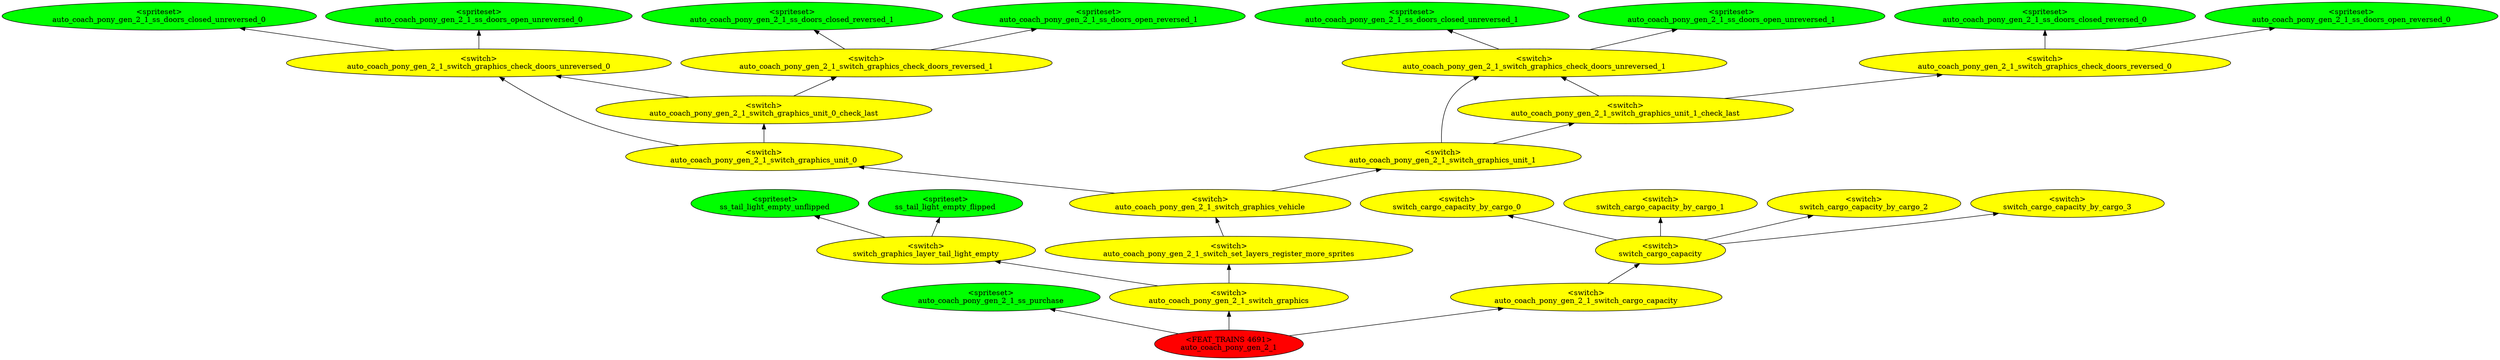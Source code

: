 digraph {
rankdir="BT"
ss_tail_light_empty_unflipped [fillcolor=green style="filled" label="<spriteset>\nss_tail_light_empty_unflipped"]
ss_tail_light_empty_flipped [fillcolor=green style="filled" label="<spriteset>\nss_tail_light_empty_flipped"]
switch_graphics_layer_tail_light_empty [fillcolor=yellow style="filled" label="<switch>\nswitch_graphics_layer_tail_light_empty"]
switch_cargo_capacity_by_cargo_0 [fillcolor=yellow style="filled" label="<switch>\nswitch_cargo_capacity_by_cargo_0"]
switch_cargo_capacity_by_cargo_1 [fillcolor=yellow style="filled" label="<switch>\nswitch_cargo_capacity_by_cargo_1"]
switch_cargo_capacity_by_cargo_2 [fillcolor=yellow style="filled" label="<switch>\nswitch_cargo_capacity_by_cargo_2"]
switch_cargo_capacity_by_cargo_3 [fillcolor=yellow style="filled" label="<switch>\nswitch_cargo_capacity_by_cargo_3"]
switch_cargo_capacity [fillcolor=yellow style="filled" label="<switch>\nswitch_cargo_capacity"]
auto_coach_pony_gen_2_1_ss_doors_closed_unreversed_0 [fillcolor=green style="filled" label="<spriteset>\nauto_coach_pony_gen_2_1_ss_doors_closed_unreversed_0"]
auto_coach_pony_gen_2_1_ss_doors_open_unreversed_0 [fillcolor=green style="filled" label="<spriteset>\nauto_coach_pony_gen_2_1_ss_doors_open_unreversed_0"]
auto_coach_pony_gen_2_1_ss_doors_closed_unreversed_1 [fillcolor=green style="filled" label="<spriteset>\nauto_coach_pony_gen_2_1_ss_doors_closed_unreversed_1"]
auto_coach_pony_gen_2_1_ss_doors_open_unreversed_1 [fillcolor=green style="filled" label="<spriteset>\nauto_coach_pony_gen_2_1_ss_doors_open_unreversed_1"]
auto_coach_pony_gen_2_1_switch_graphics_check_doors_unreversed_0 [fillcolor=yellow style="filled" label="<switch>\nauto_coach_pony_gen_2_1_switch_graphics_check_doors_unreversed_0"]
auto_coach_pony_gen_2_1_switch_graphics_check_doors_unreversed_1 [fillcolor=yellow style="filled" label="<switch>\nauto_coach_pony_gen_2_1_switch_graphics_check_doors_unreversed_1"]
auto_coach_pony_gen_2_1_ss_doors_closed_reversed_0 [fillcolor=green style="filled" label="<spriteset>\nauto_coach_pony_gen_2_1_ss_doors_closed_reversed_0"]
auto_coach_pony_gen_2_1_ss_doors_open_reversed_0 [fillcolor=green style="filled" label="<spriteset>\nauto_coach_pony_gen_2_1_ss_doors_open_reversed_0"]
auto_coach_pony_gen_2_1_ss_doors_closed_reversed_1 [fillcolor=green style="filled" label="<spriteset>\nauto_coach_pony_gen_2_1_ss_doors_closed_reversed_1"]
auto_coach_pony_gen_2_1_ss_doors_open_reversed_1 [fillcolor=green style="filled" label="<spriteset>\nauto_coach_pony_gen_2_1_ss_doors_open_reversed_1"]
auto_coach_pony_gen_2_1_switch_graphics_check_doors_reversed_0 [fillcolor=yellow style="filled" label="<switch>\nauto_coach_pony_gen_2_1_switch_graphics_check_doors_reversed_0"]
auto_coach_pony_gen_2_1_switch_graphics_check_doors_reversed_1 [fillcolor=yellow style="filled" label="<switch>\nauto_coach_pony_gen_2_1_switch_graphics_check_doors_reversed_1"]
auto_coach_pony_gen_2_1_switch_graphics_unit_0_check_last [fillcolor=yellow style="filled" label="<switch>\nauto_coach_pony_gen_2_1_switch_graphics_unit_0_check_last"]
auto_coach_pony_gen_2_1_switch_graphics_unit_0 [fillcolor=yellow style="filled" label="<switch>\nauto_coach_pony_gen_2_1_switch_graphics_unit_0"]
auto_coach_pony_gen_2_1_switch_graphics_unit_1_check_last [fillcolor=yellow style="filled" label="<switch>\nauto_coach_pony_gen_2_1_switch_graphics_unit_1_check_last"]
auto_coach_pony_gen_2_1_switch_graphics_unit_1 [fillcolor=yellow style="filled" label="<switch>\nauto_coach_pony_gen_2_1_switch_graphics_unit_1"]
auto_coach_pony_gen_2_1_switch_graphics_vehicle [fillcolor=yellow style="filled" label="<switch>\nauto_coach_pony_gen_2_1_switch_graphics_vehicle"]
auto_coach_pony_gen_2_1_ss_purchase [fillcolor=green style="filled" label="<spriteset>\nauto_coach_pony_gen_2_1_ss_purchase"]
auto_coach_pony_gen_2_1_switch_set_layers_register_more_sprites [fillcolor=yellow style="filled" label="<switch>\nauto_coach_pony_gen_2_1_switch_set_layers_register_more_sprites"]
auto_coach_pony_gen_2_1_switch_graphics [fillcolor=yellow style="filled" label="<switch>\nauto_coach_pony_gen_2_1_switch_graphics"]
auto_coach_pony_gen_2_1_switch_cargo_capacity [fillcolor=yellow style="filled" label="<switch>\nauto_coach_pony_gen_2_1_switch_cargo_capacity"]
auto_coach_pony_gen_2_1 [fillcolor=red style="filled" label="<FEAT_TRAINS 4691>\nauto_coach_pony_gen_2_1"]
auto_coach_pony_gen_2_1_switch_graphics_vehicle->auto_coach_pony_gen_2_1_switch_graphics_unit_1
auto_coach_pony_gen_2_1_switch_graphics_check_doors_reversed_1->auto_coach_pony_gen_2_1_ss_doors_open_reversed_1
auto_coach_pony_gen_2_1_switch_graphics_check_doors_reversed_0->auto_coach_pony_gen_2_1_ss_doors_open_reversed_0
auto_coach_pony_gen_2_1_switch_cargo_capacity->switch_cargo_capacity
auto_coach_pony_gen_2_1_switch_graphics_unit_0_check_last->auto_coach_pony_gen_2_1_switch_graphics_check_doors_unreversed_0
auto_coach_pony_gen_2_1_switch_set_layers_register_more_sprites->auto_coach_pony_gen_2_1_switch_graphics_vehicle
auto_coach_pony_gen_2_1_switch_graphics_unit_0_check_last->auto_coach_pony_gen_2_1_switch_graphics_check_doors_reversed_1
auto_coach_pony_gen_2_1_switch_graphics_unit_0->auto_coach_pony_gen_2_1_switch_graphics_unit_0_check_last
switch_graphics_layer_tail_light_empty->ss_tail_light_empty_flipped
auto_coach_pony_gen_2_1_switch_graphics_unit_1->auto_coach_pony_gen_2_1_switch_graphics_check_doors_unreversed_1
auto_coach_pony_gen_2_1_switch_graphics_unit_0->auto_coach_pony_gen_2_1_switch_graphics_check_doors_unreversed_0
switch_cargo_capacity->switch_cargo_capacity_by_cargo_1
auto_coach_pony_gen_2_1_switch_graphics->switch_graphics_layer_tail_light_empty
auto_coach_pony_gen_2_1_switch_graphics_unit_1_check_last->auto_coach_pony_gen_2_1_switch_graphics_check_doors_unreversed_1
auto_coach_pony_gen_2_1_switch_graphics_check_doors_unreversed_1->auto_coach_pony_gen_2_1_ss_doors_closed_unreversed_1
auto_coach_pony_gen_2_1_switch_graphics_check_doors_reversed_1->auto_coach_pony_gen_2_1_ss_doors_closed_reversed_1
auto_coach_pony_gen_2_1->auto_coach_pony_gen_2_1_switch_cargo_capacity
auto_coach_pony_gen_2_1_switch_graphics->auto_coach_pony_gen_2_1_switch_set_layers_register_more_sprites
auto_coach_pony_gen_2_1_switch_graphics_unit_1_check_last->auto_coach_pony_gen_2_1_switch_graphics_check_doors_reversed_0
switch_cargo_capacity->switch_cargo_capacity_by_cargo_3
switch_cargo_capacity->switch_cargo_capacity_by_cargo_0
auto_coach_pony_gen_2_1_switch_graphics_check_doors_unreversed_0->auto_coach_pony_gen_2_1_ss_doors_closed_unreversed_0
auto_coach_pony_gen_2_1_switch_graphics_check_doors_unreversed_1->auto_coach_pony_gen_2_1_ss_doors_open_unreversed_1
auto_coach_pony_gen_2_1->auto_coach_pony_gen_2_1_ss_purchase
auto_coach_pony_gen_2_1_switch_graphics_check_doors_reversed_0->auto_coach_pony_gen_2_1_ss_doors_closed_reversed_0
auto_coach_pony_gen_2_1_switch_graphics_vehicle->auto_coach_pony_gen_2_1_switch_graphics_unit_0
switch_graphics_layer_tail_light_empty->ss_tail_light_empty_unflipped
auto_coach_pony_gen_2_1_switch_graphics_check_doors_unreversed_0->auto_coach_pony_gen_2_1_ss_doors_open_unreversed_0
auto_coach_pony_gen_2_1->auto_coach_pony_gen_2_1_switch_graphics
auto_coach_pony_gen_2_1_switch_graphics_unit_1->auto_coach_pony_gen_2_1_switch_graphics_unit_1_check_last
switch_cargo_capacity->switch_cargo_capacity_by_cargo_2
}
